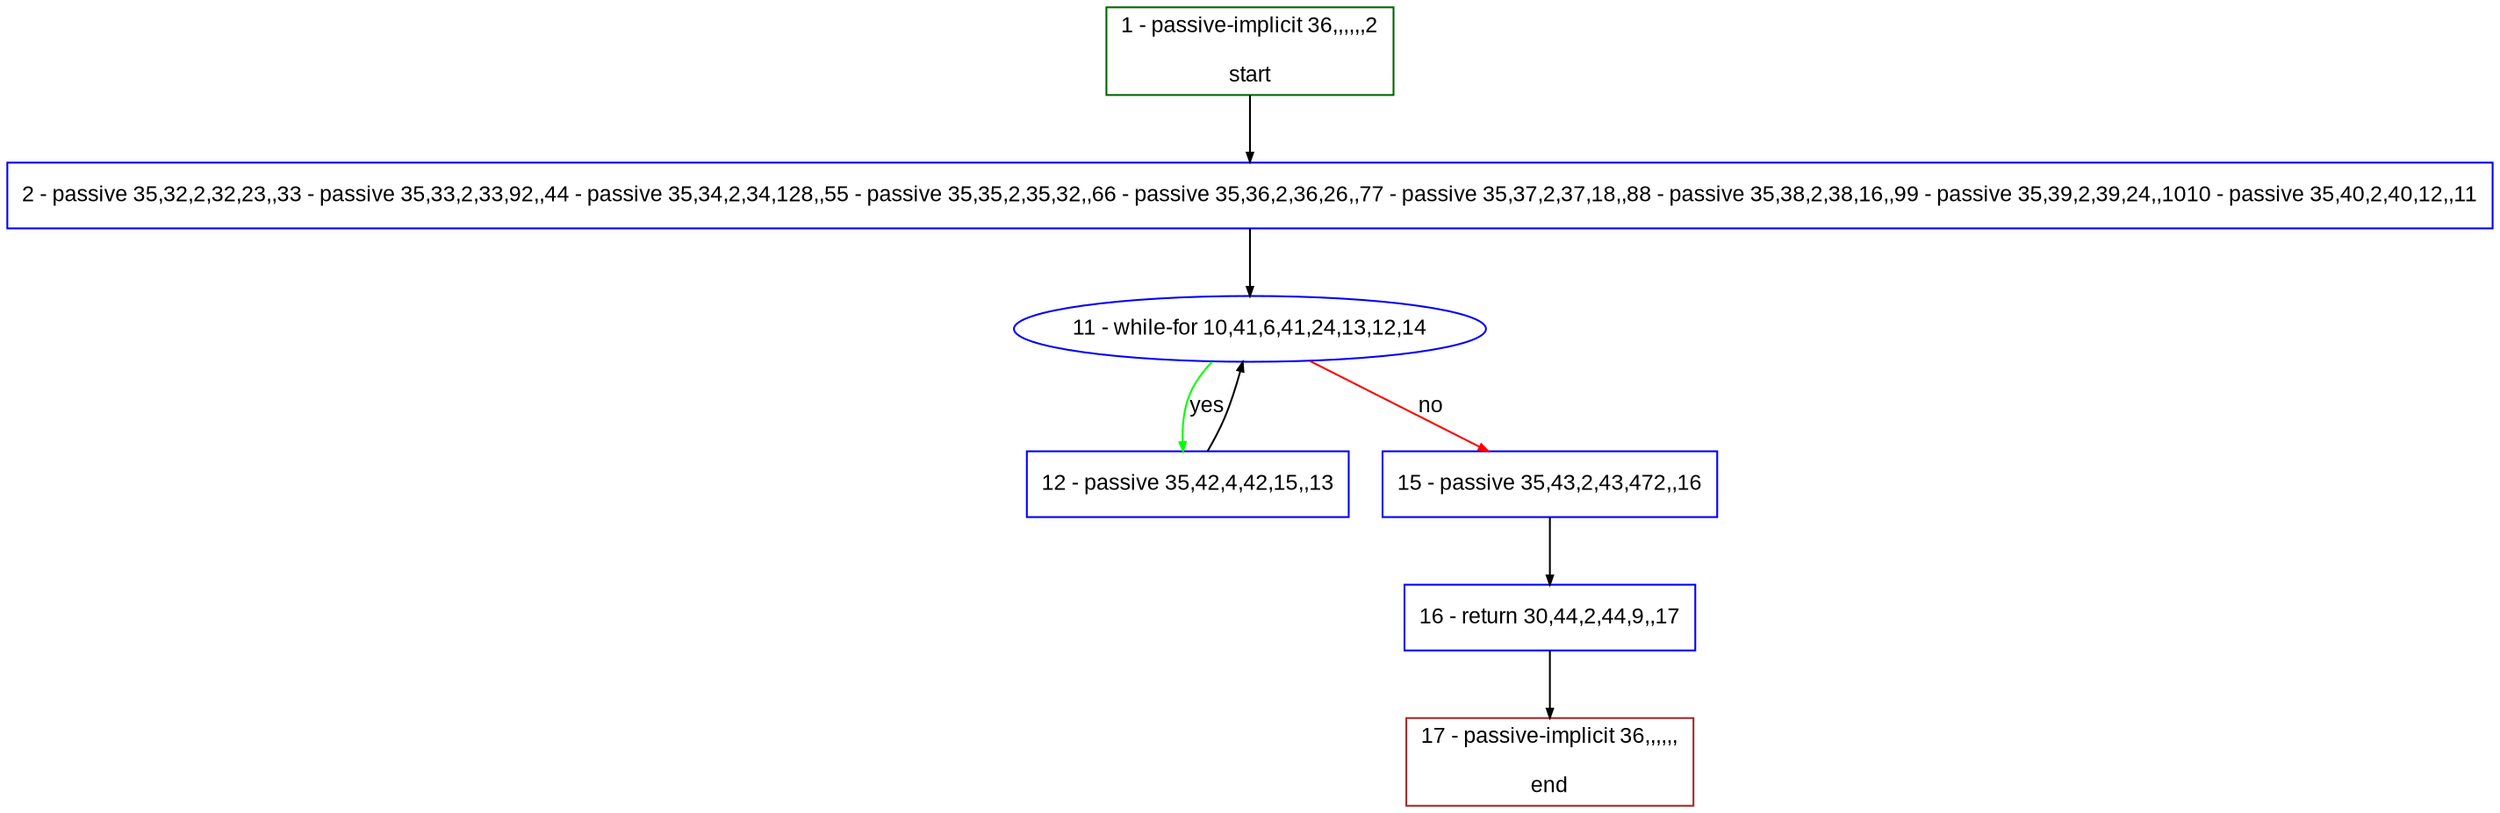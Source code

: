 digraph "" {
  graph [pack="true", label="", fontsize="12", packmode="clust", fontname="Arial", fillcolor="#FFFFCC", bgcolor="white", style="rounded,filled", compound="true"];
  node [node_initialized="no", label="", color="grey", fontsize="12", fillcolor="white", fontname="Arial", style="filled", shape="rectangle", compound="true", fixedsize="false"];
  edge [fontcolor="black", arrowhead="normal", arrowtail="none", arrowsize="0.5", ltail="", label="", color="black", fontsize="12", lhead="", fontname="Arial", dir="forward", compound="true"];
  __N1 [label="2 - passive 35,32,2,32,23,,33 - passive 35,33,2,33,92,,44 - passive 35,34,2,34,128,,55 - passive 35,35,2,35,32,,66 - passive 35,36,2,36,26,,77 - passive 35,37,2,37,18,,88 - passive 35,38,2,38,16,,99 - passive 35,39,2,39,24,,1010 - passive 35,40,2,40,12,,11", color="#0000ff", fillcolor="#ffffff", style="filled", shape="box"];
  __N2 [label="1 - passive-implicit 36,,,,,,2\n\nstart", color="#006400", fillcolor="#ffffff", style="filled", shape="box"];
  __N3 [label="11 - while-for 10,41,6,41,24,13,12,14", color="#0000ff", fillcolor="#ffffff", style="filled", shape="oval"];
  __N4 [label="12 - passive 35,42,4,42,15,,13", color="#0000ff", fillcolor="#ffffff", style="filled", shape="box"];
  __N5 [label="15 - passive 35,43,2,43,472,,16", color="#0000ff", fillcolor="#ffffff", style="filled", shape="box"];
  __N6 [label="16 - return 30,44,2,44,9,,17", color="#0000ff", fillcolor="#ffffff", style="filled", shape="box"];
  __N7 [label="17 - passive-implicit 36,,,,,,\n\nend", color="#a52a2a", fillcolor="#ffffff", style="filled", shape="box"];
  __N2 -> __N1 [arrowhead="normal", arrowtail="none", color="#000000", label="", dir="forward"];
  __N1 -> __N3 [arrowhead="normal", arrowtail="none", color="#000000", label="", dir="forward"];
  __N3 -> __N4 [arrowhead="normal", arrowtail="none", color="#00ff00", label="yes", dir="forward"];
  __N4 -> __N3 [arrowhead="normal", arrowtail="none", color="#000000", label="", dir="forward"];
  __N3 -> __N5 [arrowhead="normal", arrowtail="none", color="#ff0000", label="no", dir="forward"];
  __N5 -> __N6 [arrowhead="normal", arrowtail="none", color="#000000", label="", dir="forward"];
  __N6 -> __N7 [arrowhead="normal", arrowtail="none", color="#000000", label="", dir="forward"];
}
